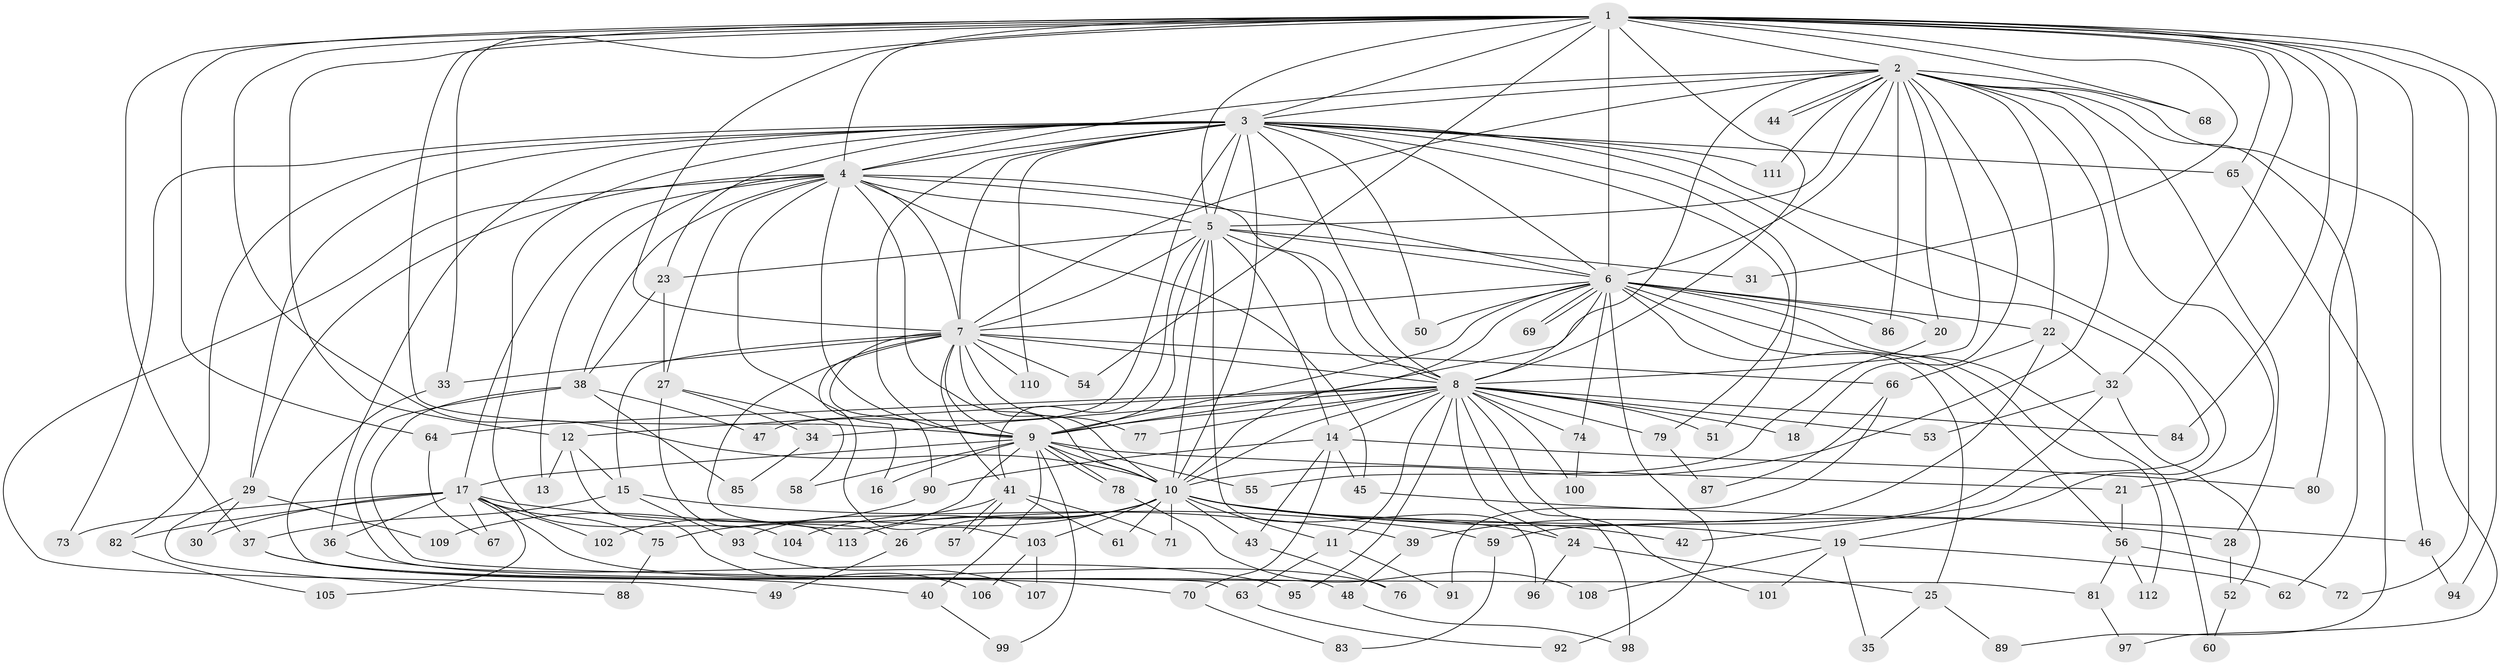 // coarse degree distribution, {16: 0.022222222222222223, 14: 0.022222222222222223, 25: 0.022222222222222223, 12: 0.022222222222222223, 26: 0.022222222222222223, 18: 0.022222222222222223, 15: 0.022222222222222223, 3: 0.13333333333333333, 7: 0.022222222222222223, 2: 0.4666666666666667, 8: 0.022222222222222223, 1: 0.1111111111111111, 6: 0.044444444444444446, 5: 0.044444444444444446}
// Generated by graph-tools (version 1.1) at 2025/17/03/04/25 18:17:43]
// undirected, 113 vertices, 251 edges
graph export_dot {
graph [start="1"]
  node [color=gray90,style=filled];
  1;
  2;
  3;
  4;
  5;
  6;
  7;
  8;
  9;
  10;
  11;
  12;
  13;
  14;
  15;
  16;
  17;
  18;
  19;
  20;
  21;
  22;
  23;
  24;
  25;
  26;
  27;
  28;
  29;
  30;
  31;
  32;
  33;
  34;
  35;
  36;
  37;
  38;
  39;
  40;
  41;
  42;
  43;
  44;
  45;
  46;
  47;
  48;
  49;
  50;
  51;
  52;
  53;
  54;
  55;
  56;
  57;
  58;
  59;
  60;
  61;
  62;
  63;
  64;
  65;
  66;
  67;
  68;
  69;
  70;
  71;
  72;
  73;
  74;
  75;
  76;
  77;
  78;
  79;
  80;
  81;
  82;
  83;
  84;
  85;
  86;
  87;
  88;
  89;
  90;
  91;
  92;
  93;
  94;
  95;
  96;
  97;
  98;
  99;
  100;
  101;
  102;
  103;
  104;
  105;
  106;
  107;
  108;
  109;
  110;
  111;
  112;
  113;
  1 -- 2;
  1 -- 3;
  1 -- 4;
  1 -- 5;
  1 -- 6;
  1 -- 7;
  1 -- 8;
  1 -- 9;
  1 -- 10;
  1 -- 12;
  1 -- 31;
  1 -- 32;
  1 -- 33;
  1 -- 37;
  1 -- 46;
  1 -- 54;
  1 -- 64;
  1 -- 65;
  1 -- 68;
  1 -- 72;
  1 -- 80;
  1 -- 84;
  1 -- 94;
  2 -- 3;
  2 -- 4;
  2 -- 5;
  2 -- 6;
  2 -- 7;
  2 -- 8;
  2 -- 9;
  2 -- 10;
  2 -- 18;
  2 -- 20;
  2 -- 21;
  2 -- 22;
  2 -- 28;
  2 -- 44;
  2 -- 44;
  2 -- 62;
  2 -- 68;
  2 -- 86;
  2 -- 97;
  2 -- 111;
  3 -- 4;
  3 -- 5;
  3 -- 6;
  3 -- 7;
  3 -- 8;
  3 -- 9;
  3 -- 10;
  3 -- 19;
  3 -- 23;
  3 -- 29;
  3 -- 36;
  3 -- 42;
  3 -- 47;
  3 -- 50;
  3 -- 51;
  3 -- 65;
  3 -- 73;
  3 -- 79;
  3 -- 82;
  3 -- 104;
  3 -- 110;
  3 -- 111;
  4 -- 5;
  4 -- 6;
  4 -- 7;
  4 -- 8;
  4 -- 9;
  4 -- 10;
  4 -- 13;
  4 -- 17;
  4 -- 27;
  4 -- 29;
  4 -- 38;
  4 -- 45;
  4 -- 49;
  4 -- 103;
  5 -- 6;
  5 -- 7;
  5 -- 8;
  5 -- 9;
  5 -- 10;
  5 -- 14;
  5 -- 23;
  5 -- 31;
  5 -- 41;
  5 -- 96;
  6 -- 7;
  6 -- 8;
  6 -- 9;
  6 -- 10;
  6 -- 20;
  6 -- 22;
  6 -- 25;
  6 -- 50;
  6 -- 56;
  6 -- 60;
  6 -- 69;
  6 -- 69;
  6 -- 74;
  6 -- 86;
  6 -- 92;
  6 -- 112;
  7 -- 8;
  7 -- 9;
  7 -- 10;
  7 -- 15;
  7 -- 16;
  7 -- 26;
  7 -- 33;
  7 -- 41;
  7 -- 54;
  7 -- 66;
  7 -- 77;
  7 -- 90;
  7 -- 110;
  8 -- 9;
  8 -- 10;
  8 -- 11;
  8 -- 12;
  8 -- 14;
  8 -- 18;
  8 -- 24;
  8 -- 34;
  8 -- 51;
  8 -- 53;
  8 -- 64;
  8 -- 74;
  8 -- 77;
  8 -- 79;
  8 -- 84;
  8 -- 95;
  8 -- 98;
  8 -- 100;
  8 -- 101;
  9 -- 10;
  9 -- 16;
  9 -- 17;
  9 -- 21;
  9 -- 40;
  9 -- 55;
  9 -- 58;
  9 -- 78;
  9 -- 78;
  9 -- 99;
  9 -- 102;
  10 -- 11;
  10 -- 19;
  10 -- 24;
  10 -- 26;
  10 -- 28;
  10 -- 42;
  10 -- 43;
  10 -- 61;
  10 -- 71;
  10 -- 75;
  10 -- 103;
  10 -- 104;
  10 -- 113;
  11 -- 63;
  11 -- 91;
  12 -- 13;
  12 -- 15;
  12 -- 106;
  14 -- 43;
  14 -- 45;
  14 -- 70;
  14 -- 80;
  14 -- 90;
  15 -- 37;
  15 -- 39;
  15 -- 93;
  17 -- 30;
  17 -- 36;
  17 -- 59;
  17 -- 67;
  17 -- 73;
  17 -- 75;
  17 -- 76;
  17 -- 82;
  17 -- 102;
  17 -- 105;
  19 -- 35;
  19 -- 62;
  19 -- 101;
  19 -- 108;
  20 -- 55;
  21 -- 56;
  22 -- 32;
  22 -- 39;
  22 -- 66;
  23 -- 27;
  23 -- 38;
  24 -- 25;
  24 -- 96;
  25 -- 35;
  25 -- 89;
  26 -- 49;
  27 -- 34;
  27 -- 58;
  27 -- 113;
  28 -- 52;
  29 -- 30;
  29 -- 88;
  29 -- 109;
  32 -- 52;
  32 -- 53;
  32 -- 59;
  33 -- 63;
  34 -- 85;
  36 -- 95;
  37 -- 40;
  37 -- 70;
  38 -- 47;
  38 -- 48;
  38 -- 81;
  38 -- 85;
  39 -- 48;
  40 -- 99;
  41 -- 57;
  41 -- 57;
  41 -- 61;
  41 -- 71;
  41 -- 93;
  43 -- 76;
  45 -- 46;
  46 -- 94;
  48 -- 98;
  52 -- 60;
  56 -- 72;
  56 -- 81;
  56 -- 112;
  59 -- 83;
  63 -- 92;
  64 -- 67;
  65 -- 89;
  66 -- 87;
  66 -- 91;
  70 -- 83;
  74 -- 100;
  75 -- 88;
  78 -- 108;
  79 -- 87;
  81 -- 97;
  82 -- 105;
  90 -- 109;
  93 -- 107;
  103 -- 106;
  103 -- 107;
}
